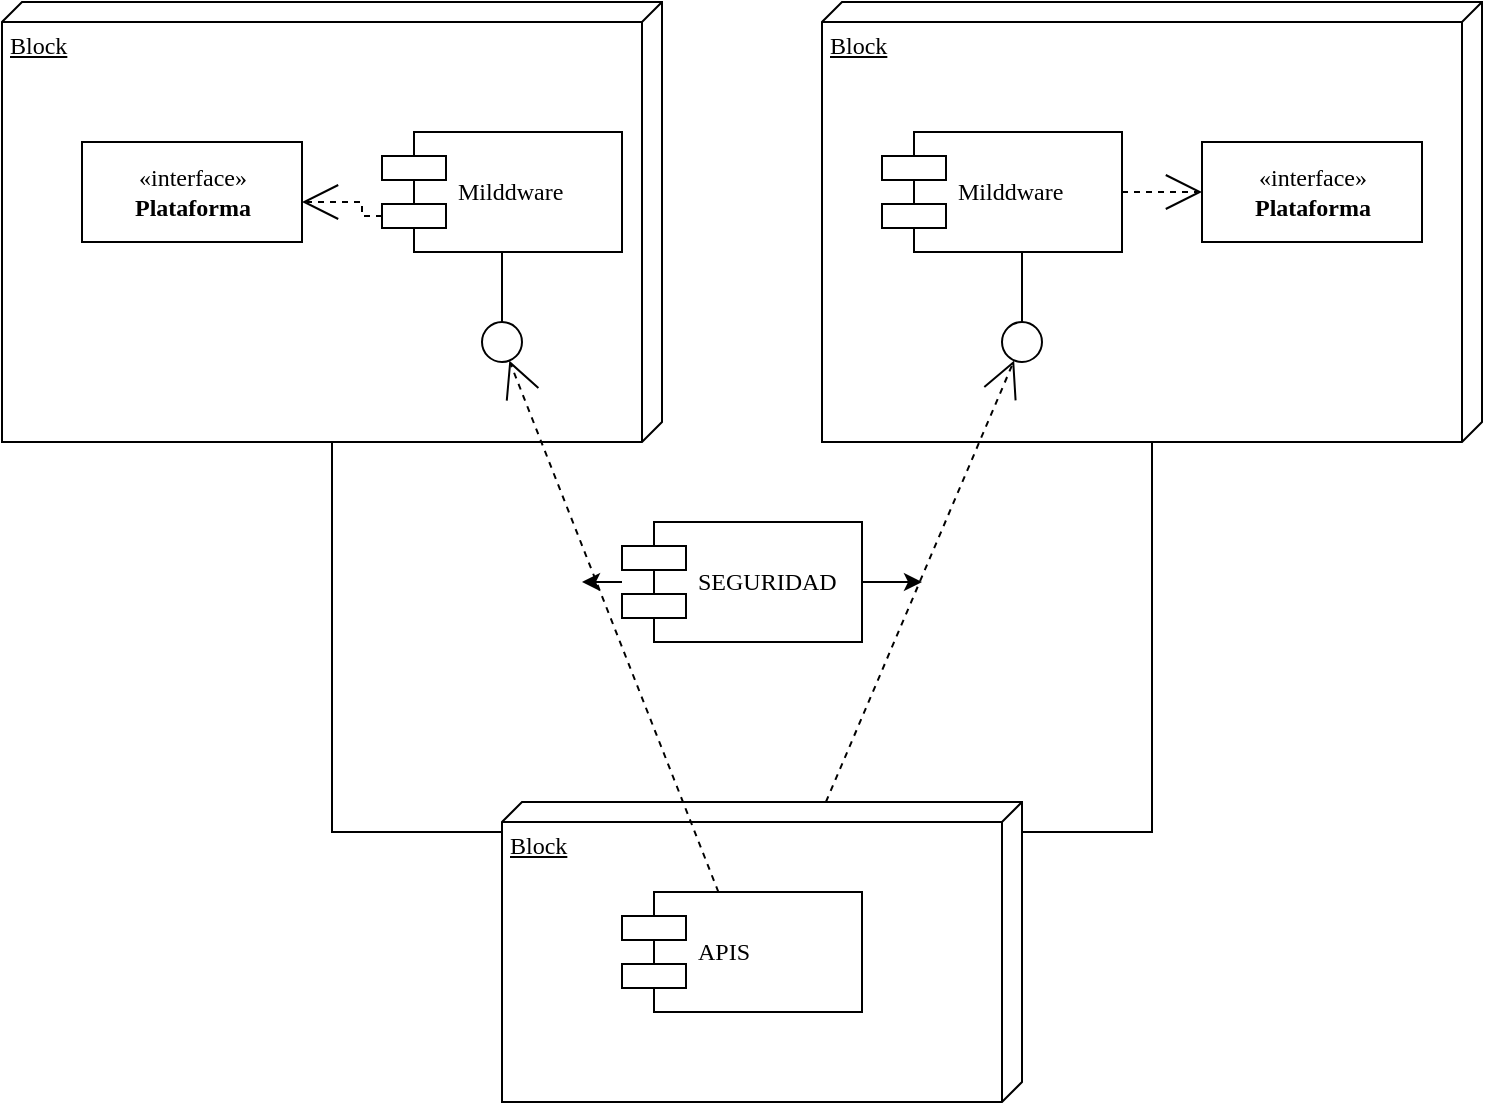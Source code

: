 <mxfile version="20.3.0" type="github">
  <diagram name="Page-1" id="5f0bae14-7c28-e335-631c-24af17079c00">
    <mxGraphModel dx="1102" dy="606" grid="1" gridSize="10" guides="1" tooltips="1" connect="1" arrows="1" fold="1" page="1" pageScale="1" pageWidth="1100" pageHeight="850" background="none" math="0" shadow="0">
      <root>
        <mxCell id="0" />
        <mxCell id="1" parent="0" />
        <mxCell id="39150e848f15840c-1" value="Block" style="verticalAlign=top;align=left;spacingTop=8;spacingLeft=2;spacingRight=12;shape=cube;size=10;direction=south;fontStyle=4;html=1;rounded=0;shadow=0;comic=0;labelBackgroundColor=none;strokeWidth=1;fontFamily=Verdana;fontSize=12" parent="1" vertex="1">
          <mxGeometry x="120" y="70" width="330" height="220" as="geometry" />
        </mxCell>
        <mxCell id="39150e848f15840c-2" value="Block" style="verticalAlign=top;align=left;spacingTop=8;spacingLeft=2;spacingRight=12;shape=cube;size=10;direction=south;fontStyle=4;html=1;rounded=0;shadow=0;comic=0;labelBackgroundColor=none;strokeWidth=1;fontFamily=Verdana;fontSize=12" parent="1" vertex="1">
          <mxGeometry x="530" y="70" width="330" height="220" as="geometry" />
        </mxCell>
        <mxCell id="39150e848f15840c-3" value="Block" style="verticalAlign=top;align=left;spacingTop=8;spacingLeft=2;spacingRight=12;shape=cube;size=10;direction=south;fontStyle=4;html=1;rounded=0;shadow=0;comic=0;labelBackgroundColor=none;strokeWidth=1;fontFamily=Verdana;fontSize=12" parent="1" vertex="1">
          <mxGeometry x="370" y="470" width="260" height="150" as="geometry" />
        </mxCell>
        <mxCell id="39150e848f15840c-4" value="«interface»&lt;br&gt;&lt;b&gt;Plataforma&lt;/b&gt;" style="html=1;rounded=0;shadow=0;comic=0;labelBackgroundColor=none;strokeWidth=1;fontFamily=Verdana;fontSize=12;align=center;" parent="1" vertex="1">
          <mxGeometry x="160" y="140" width="110" height="50" as="geometry" />
        </mxCell>
        <mxCell id="39150e848f15840c-5" value="Milddware" style="shape=component;align=left;spacingLeft=36;rounded=0;shadow=0;comic=0;labelBackgroundColor=none;strokeWidth=1;fontFamily=Verdana;fontSize=12;html=1;" parent="1" vertex="1">
          <mxGeometry x="310" y="135" width="120" height="60" as="geometry" />
        </mxCell>
        <mxCell id="39150e848f15840c-6" value="" style="ellipse;whiteSpace=wrap;html=1;rounded=0;shadow=0;comic=0;labelBackgroundColor=none;strokeWidth=1;fontFamily=Verdana;fontSize=12;align=center;" parent="1" vertex="1">
          <mxGeometry x="360" y="230" width="20" height="20" as="geometry" />
        </mxCell>
        <mxCell id="39150e848f15840c-7" value="Milddware" style="shape=component;align=left;spacingLeft=36;rounded=0;shadow=0;comic=0;labelBackgroundColor=none;strokeWidth=1;fontFamily=Verdana;fontSize=12;html=1;" parent="1" vertex="1">
          <mxGeometry x="560" y="135" width="120" height="60" as="geometry" />
        </mxCell>
        <mxCell id="39150e848f15840c-8" value="«interface»&lt;br&gt;&lt;b&gt;Plataforma&lt;/b&gt;" style="html=1;rounded=0;shadow=0;comic=0;labelBackgroundColor=none;strokeWidth=1;fontFamily=Verdana;fontSize=12;align=center;" parent="1" vertex="1">
          <mxGeometry x="720" y="140" width="110" height="50" as="geometry" />
        </mxCell>
        <mxCell id="39150e848f15840c-9" value="" style="ellipse;whiteSpace=wrap;html=1;rounded=0;shadow=0;comic=0;labelBackgroundColor=none;strokeWidth=1;fontFamily=Verdana;fontSize=12;align=center;" parent="1" vertex="1">
          <mxGeometry x="620" y="230" width="20" height="20" as="geometry" />
        </mxCell>
        <mxCell id="39150e848f15840c-10" value="APIS" style="shape=component;align=left;spacingLeft=36;rounded=0;shadow=0;comic=0;labelBackgroundColor=none;strokeWidth=1;fontFamily=Verdana;fontSize=12;html=1;" parent="1" vertex="1">
          <mxGeometry x="430" y="515" width="120" height="60" as="geometry" />
        </mxCell>
        <mxCell id="39150e848f15840c-11" style="edgeStyle=none;rounded=0;html=1;dashed=1;labelBackgroundColor=none;startArrow=none;startFill=0;startSize=8;endArrow=open;endFill=0;endSize=16;fontFamily=Verdana;fontSize=12;" parent="1" source="39150e848f15840c-10" target="39150e848f15840c-6" edge="1">
          <mxGeometry relative="1" as="geometry" />
        </mxCell>
        <mxCell id="39150e848f15840c-12" style="edgeStyle=none;rounded=0;html=1;dashed=1;labelBackgroundColor=none;startArrow=none;startFill=0;startSize=8;endArrow=open;endFill=0;endSize=16;fontFamily=Verdana;fontSize=12;" parent="1" source="39150e848f15840c-3" target="39150e848f15840c-9" edge="1">
          <mxGeometry relative="1" as="geometry" />
        </mxCell>
        <mxCell id="39150e848f15840c-13" style="edgeStyle=elbowEdgeStyle;rounded=0;html=1;labelBackgroundColor=none;startArrow=none;startFill=0;startSize=8;endArrow=none;endFill=0;endSize=16;fontFamily=Verdana;fontSize=12;" parent="1" source="39150e848f15840c-9" target="39150e848f15840c-7" edge="1">
          <mxGeometry relative="1" as="geometry" />
        </mxCell>
        <mxCell id="39150e848f15840c-14" style="edgeStyle=elbowEdgeStyle;rounded=0;html=1;labelBackgroundColor=none;startArrow=none;startFill=0;startSize=8;endArrow=none;endFill=0;endSize=16;fontFamily=Verdana;fontSize=12;" parent="1" source="39150e848f15840c-6" target="39150e848f15840c-5" edge="1">
          <mxGeometry relative="1" as="geometry" />
        </mxCell>
        <mxCell id="39150e848f15840c-15" style="edgeStyle=orthogonalEdgeStyle;rounded=0;html=1;labelBackgroundColor=none;startArrow=none;startFill=0;startSize=8;endArrow=open;endFill=0;endSize=16;fontFamily=Verdana;fontSize=12;dashed=1;exitX=0;exitY=0.7;exitDx=0;exitDy=0;" parent="1" source="39150e848f15840c-5" target="39150e848f15840c-4" edge="1">
          <mxGeometry relative="1" as="geometry">
            <Array as="points">
              <mxPoint x="300" y="177" />
              <mxPoint x="300" y="170" />
            </Array>
          </mxGeometry>
        </mxCell>
        <mxCell id="39150e848f15840c-16" style="edgeStyle=orthogonalEdgeStyle;rounded=0;html=1;dashed=1;labelBackgroundColor=none;startArrow=none;startFill=0;startSize=8;endArrow=open;endFill=0;endSize=16;fontFamily=Verdana;fontSize=12;" parent="1" source="39150e848f15840c-7" target="39150e848f15840c-8" edge="1">
          <mxGeometry relative="1" as="geometry" />
        </mxCell>
        <mxCell id="39150e848f15840c-17" style="edgeStyle=orthogonalEdgeStyle;rounded=0;html=1;labelBackgroundColor=none;startArrow=none;startFill=0;startSize=8;endArrow=none;endFill=0;endSize=16;fontFamily=Verdana;fontSize=12;" parent="1" source="39150e848f15840c-3" target="39150e848f15840c-2" edge="1">
          <mxGeometry relative="1" as="geometry">
            <Array as="points">
              <mxPoint x="695" y="485" />
            </Array>
          </mxGeometry>
        </mxCell>
        <mxCell id="39150e848f15840c-18" style="edgeStyle=orthogonalEdgeStyle;rounded=0;html=1;labelBackgroundColor=none;startArrow=none;startFill=0;startSize=8;endArrow=none;endFill=0;endSize=16;fontFamily=Verdana;fontSize=12;" parent="1" source="39150e848f15840c-3" target="39150e848f15840c-1" edge="1">
          <mxGeometry relative="1" as="geometry">
            <Array as="points">
              <mxPoint x="285" y="485" />
            </Array>
          </mxGeometry>
        </mxCell>
        <mxCell id="QWFAn5F4yGWYqkM_T5OW-2" style="edgeStyle=orthogonalEdgeStyle;rounded=0;orthogonalLoop=1;jettySize=auto;html=1;exitX=1;exitY=0.5;exitDx=0;exitDy=0;" edge="1" parent="1" source="QWFAn5F4yGWYqkM_T5OW-1">
          <mxGeometry relative="1" as="geometry">
            <mxPoint x="580" y="360" as="targetPoint" />
          </mxGeometry>
        </mxCell>
        <mxCell id="QWFAn5F4yGWYqkM_T5OW-3" style="edgeStyle=orthogonalEdgeStyle;rounded=0;orthogonalLoop=1;jettySize=auto;html=1;" edge="1" parent="1" source="QWFAn5F4yGWYqkM_T5OW-1">
          <mxGeometry relative="1" as="geometry">
            <mxPoint x="410" y="360" as="targetPoint" />
          </mxGeometry>
        </mxCell>
        <mxCell id="QWFAn5F4yGWYqkM_T5OW-1" value="SEGURIDAD" style="shape=component;align=left;spacingLeft=36;rounded=0;shadow=0;comic=0;labelBackgroundColor=none;strokeWidth=1;fontFamily=Verdana;fontSize=12;html=1;" vertex="1" parent="1">
          <mxGeometry x="430" y="330" width="120" height="60" as="geometry" />
        </mxCell>
      </root>
    </mxGraphModel>
  </diagram>
</mxfile>
